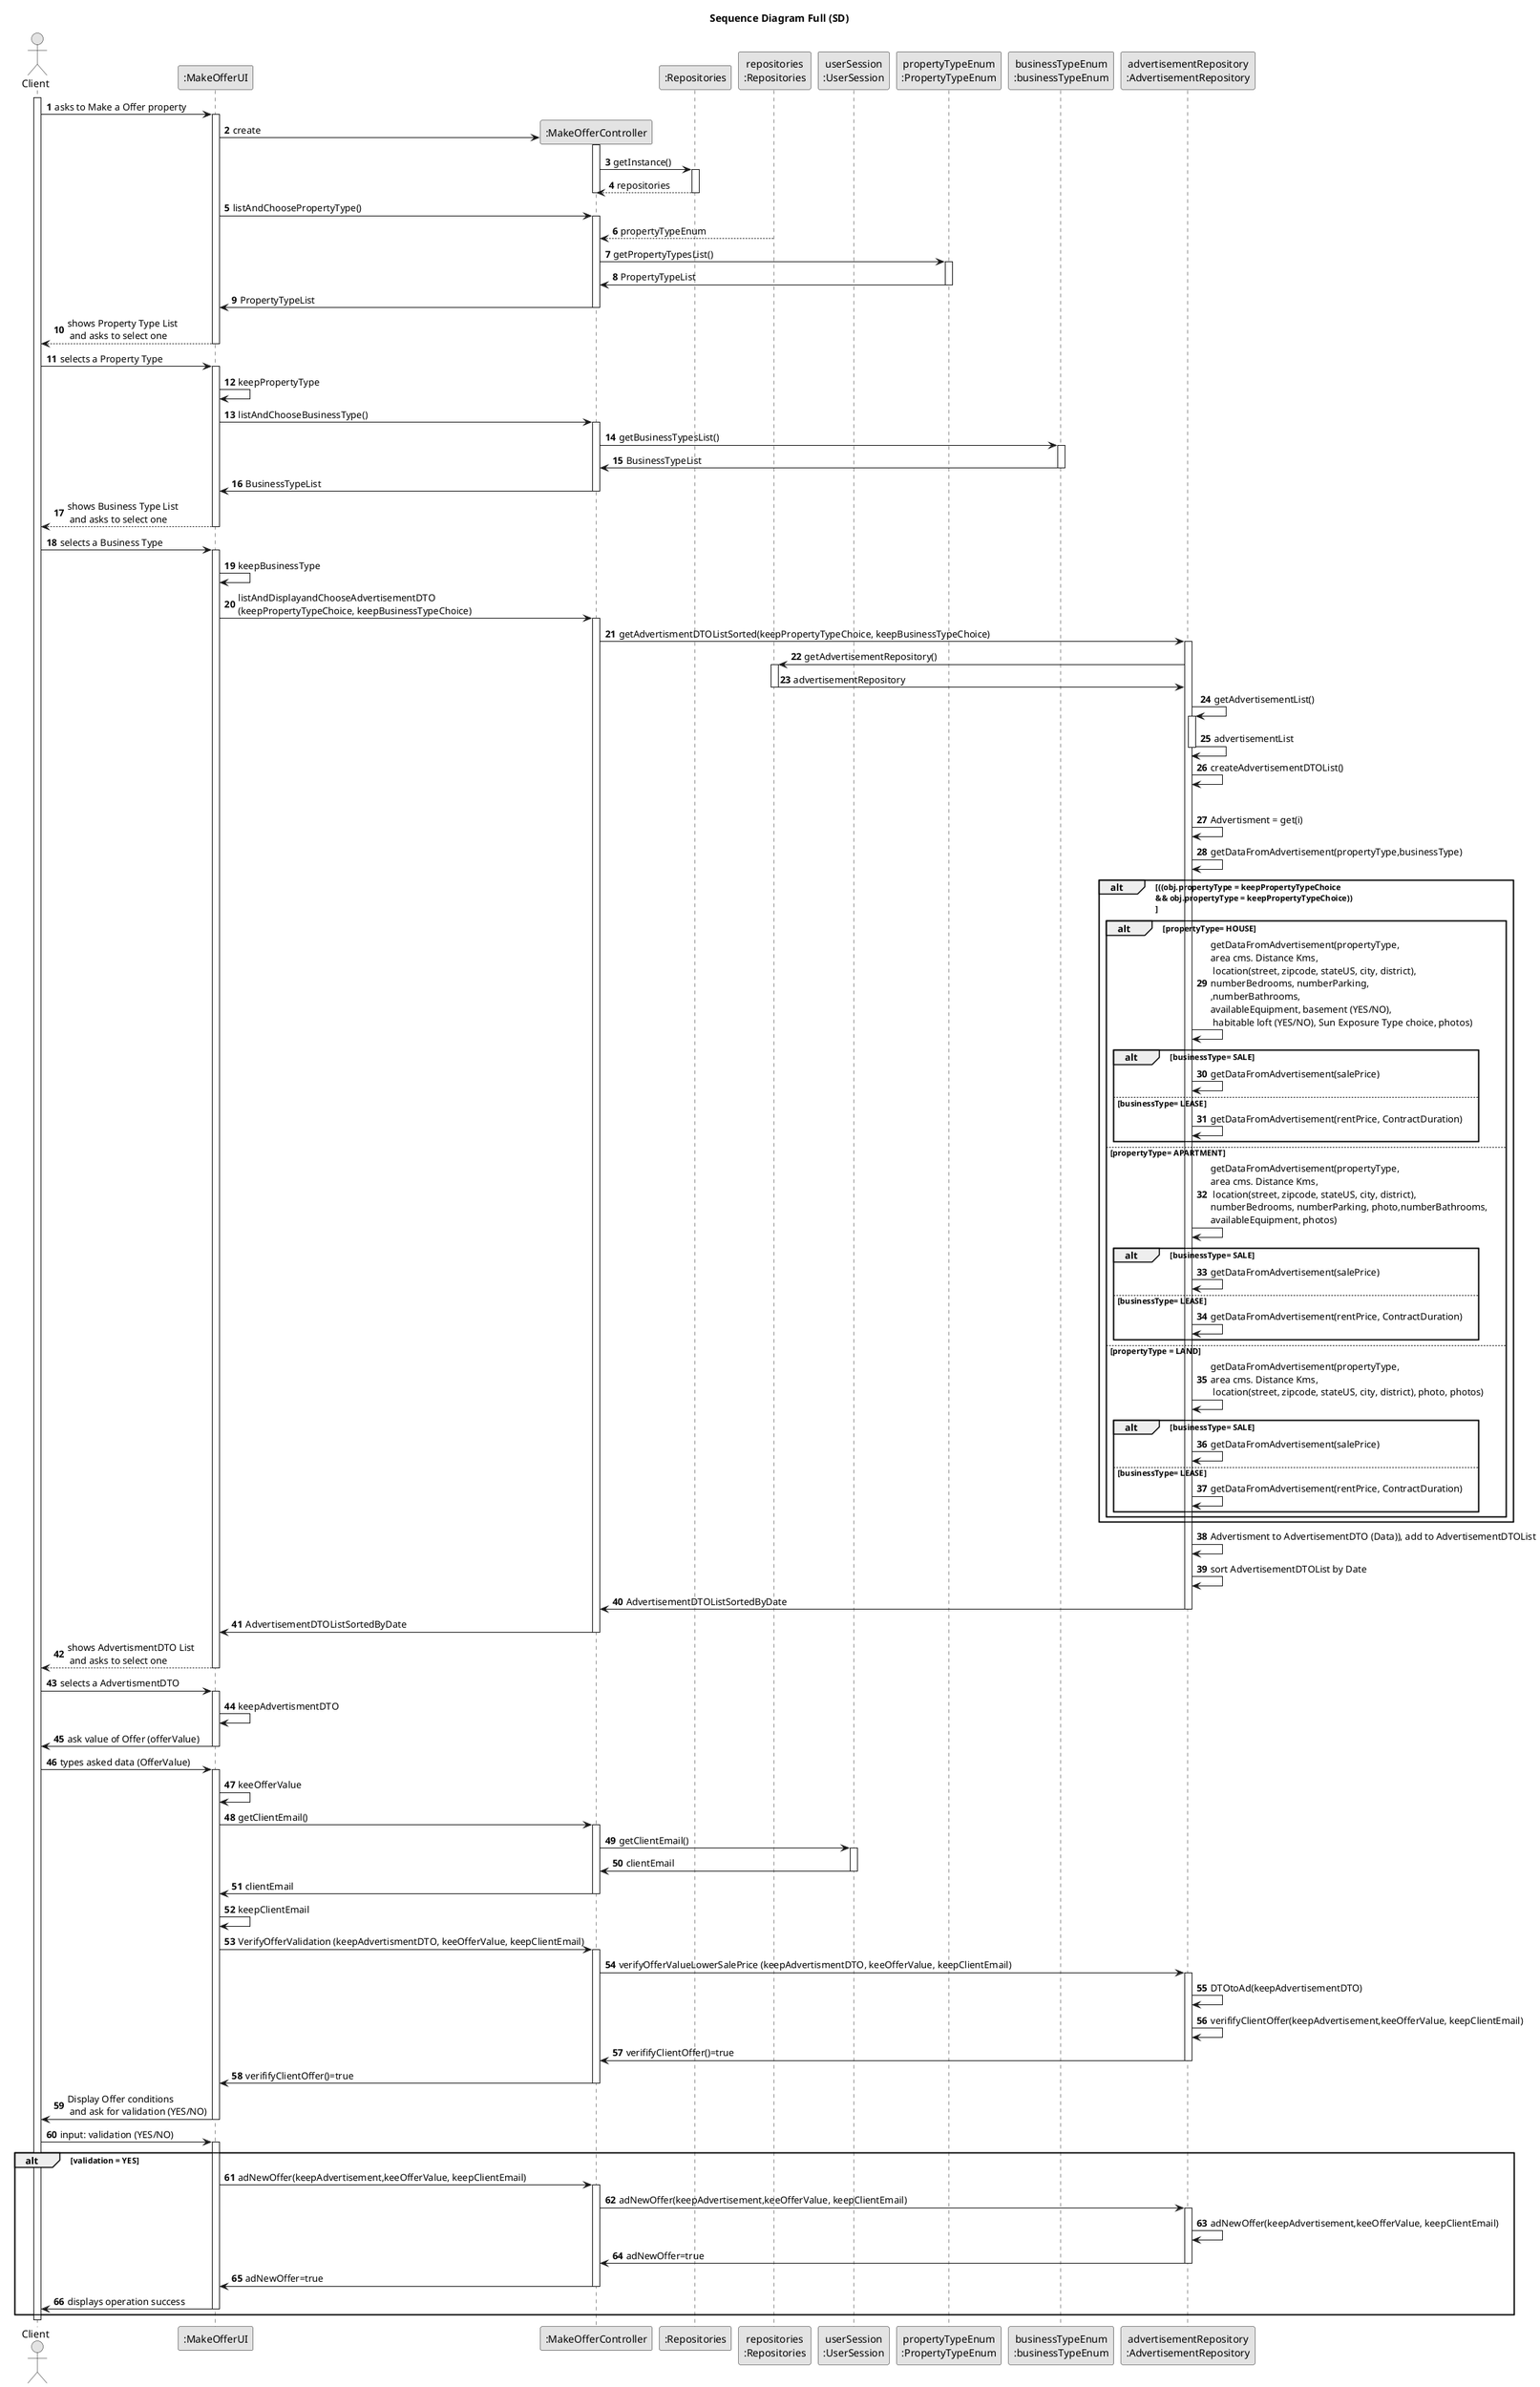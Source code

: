 @startuml
skinparam monochrome true
skinparam packageStyle rectangle
skinparam shadowing false

title Sequence Diagram Full (SD)
autonumber

'Client place an order to purchase the property.

'hide footbox
actor "Client" as User
participant ":MakeOfferUI" as UI
participant ":MakeOfferController" as CTRL

participant ":Repositories" as RepositorySingleton
participant "repositories\n:Repositories" as repositories
participant "userSession\n:UserSession" as userSession

participant "propertyTypeEnum\n:PropertyTypeEnum" as propertyTypeEnum
participant "businessTypeEnum\n:businessTypeEnum" as businessTypeEnum

participant "advertisementRepository\n:AdvertisementRepository" as advertisementRepository

activate User

    User -> UI : asks to Make a Offer property
        activate UI

          UI -> CTRL** : create
                activate CTRL

                CTRL -> RepositorySingleton : getInstance()
                activate RepositorySingleton

                RepositorySingleton --> CTRL: repositories
                deactivate RepositorySingleton

                deactivate CTRL

        UI -> CTRL :listAndChoosePropertyType()
                activate CTRL

                repositories --> CTRL: propertyTypeEnum
                deactivate repositories

            CTRL -> propertyTypeEnum: getPropertyTypesList()
                activate propertyTypeEnum

                propertyTypeEnum -> CTRL: PropertyTypeList
                deactivate propertyTypeEnum

            CTRL -> UI : PropertyTypeList
                deactivate CTRL

        UI --> User : shows Property Type List \n and asks to select one
        deactivate UI

    User -> UI : selects a Property Type
            activate UI

        UI  ->  UI: keepPropertyType

        UI -> CTRL :listAndChooseBusinessType()
                activate CTRL

            CTRL -> businessTypeEnum: getBusinessTypesList()
                activate businessTypeEnum

                businessTypeEnum -> CTRL: BusinessTypeList
                deactivate businessTypeEnum

            CTRL -> UI : BusinessTypeList
                deactivate CTRL

        UI --> User : shows Business Type List \n and asks to select one
        deactivate UI

    User -> UI : selects a Business Type
            activate UI

        UI  ->  UI: keepBusinessType
        UI -> CTRL : listAndDisplayandChooseAdvertisementDTO\n(keepPropertyTypeChoice, keepBusinessTypeChoice)
            activate CTRL

            CTRL -> advertisementRepository : getAdvertismentDTOListSorted(keepPropertyTypeChoice, keepBusinessTypeChoice)
            activate advertisementRepository

                advertisementRepository -> repositories : getAdvertisementRepository()
                activate repositories

                repositories -> advertisementRepository: advertisementRepository
                deactivate repositories

                advertisementRepository -> advertisementRepository : getAdvertisementList()
                activate advertisementRepository

                advertisementRepository -> advertisementRepository : advertisementList
                deactivate advertisementRepository

                advertisementRepository -> advertisementRepository : createAdvertisementDTOList()

loop (for each object in advertisementList)

                advertisementRepository -> advertisementRepository: Advertisment = get(i)
                advertisementRepository -> advertisementRepository: getDataFromAdvertisement(propertyType,businessType)

    alt ((obj.propertyType = keepPropertyTypeChoice \n&& obj.propertyType = keepPropertyTypeChoice))\n

        alt propertyType= HOUSE

                advertisementRepository -> advertisementRepository: getDataFromAdvertisement(propertyType, \narea cms. Distance Kms,\n location(street, zipcode, stateUS, city, district), \nnumberBedrooms, numberParking, \n,numberBathrooms, \navailableEquipment, basement (YES/NO),\n habitable loft (YES/NO), Sun Exposure Type choice, photos)

            alt businessType= SALE

                advertisementRepository -> advertisementRepository: getDataFromAdvertisement(salePrice)

            else businessType= LEASE

                advertisementRepository -> advertisementRepository: getDataFromAdvertisement(rentPrice, ContractDuration)

            end

        else propertyType= APARTMENT

                advertisementRepository -> advertisementRepository: getDataFromAdvertisement(propertyType, \narea cms. Distance Kms,\n location(street, zipcode, stateUS, city, district), \nnumberBedrooms, numberParking, photo,numberBathrooms, \navailableEquipment, photos)

            alt businessType= SALE

                advertisementRepository -> advertisementRepository: getDataFromAdvertisement(salePrice)

            else businessType= LEASE

                advertisementRepository -> advertisementRepository: getDataFromAdvertisement(rentPrice, ContractDuration)

            end

        else propertyType = LAND

                advertisementRepository -> advertisementRepository: getDataFromAdvertisement(propertyType, \narea cms. Distance Kms,\n location(street, zipcode, stateUS, city, district), photo, photos)

            alt businessType= SALE

                advertisementRepository -> advertisementRepository: getDataFromAdvertisement(salePrice)

            else businessType= LEASE

                advertisementRepository -> advertisementRepository: getDataFromAdvertisement(rentPrice, ContractDuration)

            end

        end

    end

                advertisementRepository -> advertisementRepository : Advertisment to AdvertisementDTO (Data)), add to AdvertisementDTOList

                advertisementRepository -> advertisementRepository : sort AdvertisementDTOList by Date

                advertisementRepository -> CTRL : AdvertisementDTOListSortedByDate
                deactivate advertisementRepository

            CTRL -> UI : AdvertisementDTOListSortedByDate
            deactivate CTRL

        UI --> User : shows AdvertismentDTO List \n and asks to select one
        deactivate UI

    User -> UI : selects a AdvertismentDTO
            activate UI

        UI  ->  UI: keepAdvertismentDTO

        UI -> User : ask value of Offer (offerValue)
        deactivate UI

    User -> UI : types asked data (OfferValue)
        activate UI

        UI -> UI: keeOfferValue

        UI -> CTRL: getClientEmail()
            activate CTRL

            CTRL -> userSession : getClientEmail()
            activate userSession

            userSession -> CTRL: clientEmail
            deactivate userSession

            CTRL -> UI: clientEmail
            deactivate CTRL

        UI -> UI: keepClientEmail

        UI -> CTRL: VerifyOfferValidation (keepAdvertismentDTO, keeOfferValue, keepClientEmail)
            activate CTRL

            CTRL -> advertisementRepository : verifyOfferValueLowerSalePrice (keepAdvertismentDTO, keeOfferValue, keepClientEmail)
            activate advertisementRepository

            advertisementRepository -> advertisementRepository: DTOtoAd(keepAdvertisementDTO)

            advertisementRepository -> advertisementRepository: verififyClientOffer(keepAdvertisement,keeOfferValue, keepClientEmail)

            advertisementRepository -> CTRL : verififyClientOffer()=true
            deactivate advertisementRepository

            CTRL -> UI:verififyClientOffer()=true
            deactivate CTRL

        UI -> User: Display Offer conditions\n and ask for validation (YES/NO)
           deactivate UI

    User -> UI: input: validation (YES/NO)
        activate UI

alt validation = YES

        UI -> CTRL : adNewOffer(keepAdvertisement,keeOfferValue, keepClientEmail)
        activate CTRL

        CTRL -> advertisementRepository:  adNewOffer(keepAdvertisement,keeOfferValue, keepClientEmail)
        activate advertisementRepository

        advertisementRepository -> advertisementRepository: adNewOffer(keepAdvertisement,keeOfferValue, keepClientEmail)


        advertisementRepository -> CTRL: adNewOffer=true
        deactivate advertisementRepository

        CTRL -> UI: adNewOffer=true
        deactivate CTRL

        UI -> User : displays operation success
        deactivate UI
end

deactivate User

@enduml